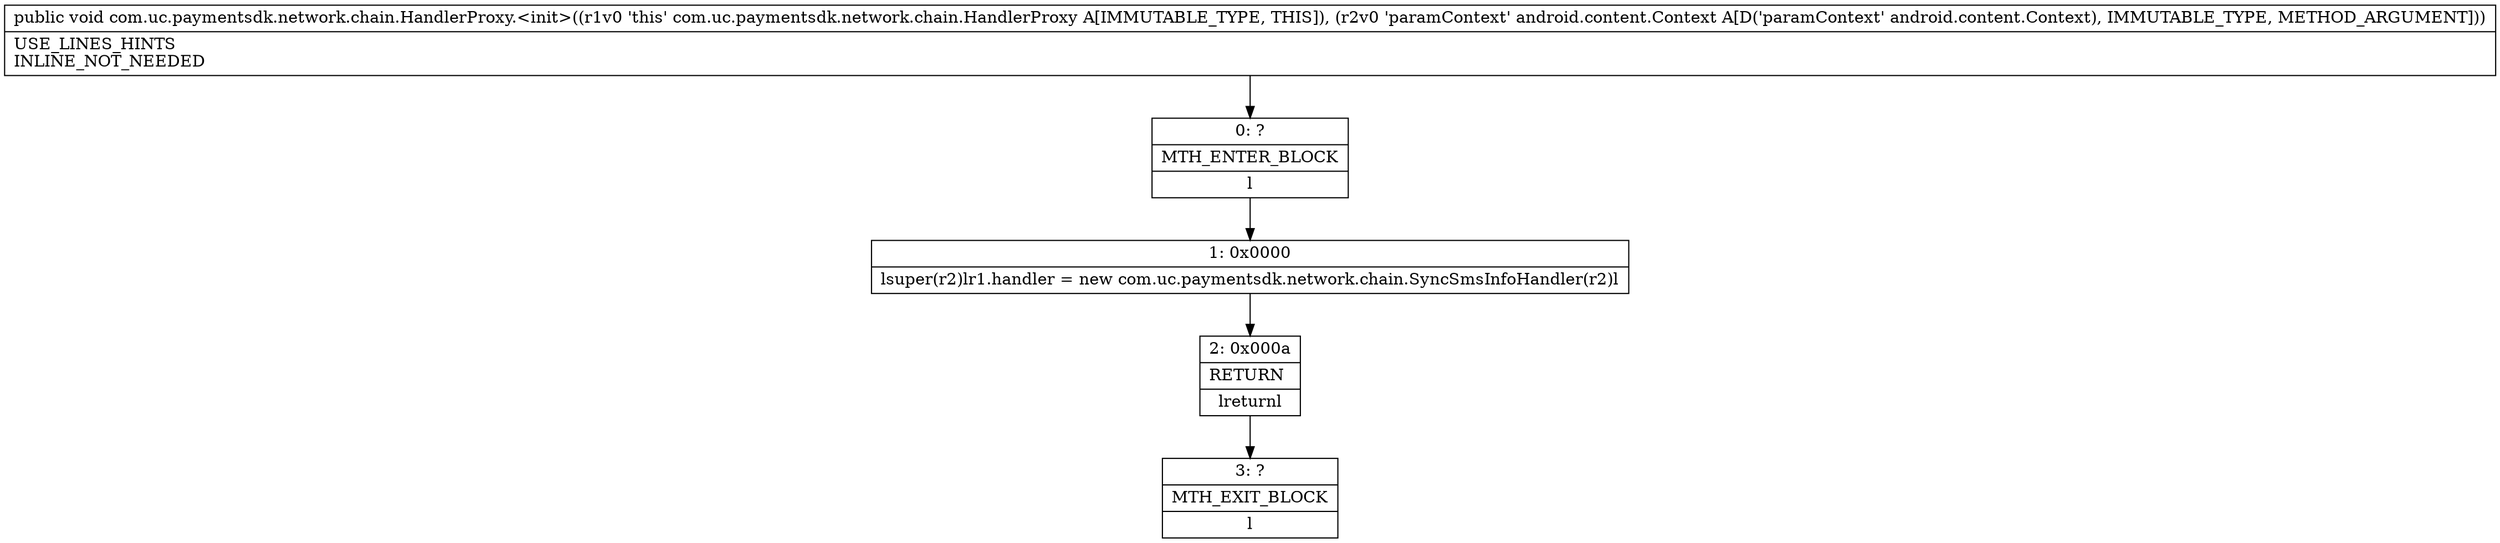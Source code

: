 digraph "CFG forcom.uc.paymentsdk.network.chain.HandlerProxy.\<init\>(Landroid\/content\/Context;)V" {
Node_0 [shape=record,label="{0\:\ ?|MTH_ENTER_BLOCK\l|l}"];
Node_1 [shape=record,label="{1\:\ 0x0000|lsuper(r2)lr1.handler = new com.uc.paymentsdk.network.chain.SyncSmsInfoHandler(r2)l}"];
Node_2 [shape=record,label="{2\:\ 0x000a|RETURN\l|lreturnl}"];
Node_3 [shape=record,label="{3\:\ ?|MTH_EXIT_BLOCK\l|l}"];
MethodNode[shape=record,label="{public void com.uc.paymentsdk.network.chain.HandlerProxy.\<init\>((r1v0 'this' com.uc.paymentsdk.network.chain.HandlerProxy A[IMMUTABLE_TYPE, THIS]), (r2v0 'paramContext' android.content.Context A[D('paramContext' android.content.Context), IMMUTABLE_TYPE, METHOD_ARGUMENT]))  | USE_LINES_HINTS\lINLINE_NOT_NEEDED\l}"];
MethodNode -> Node_0;
Node_0 -> Node_1;
Node_1 -> Node_2;
Node_2 -> Node_3;
}

